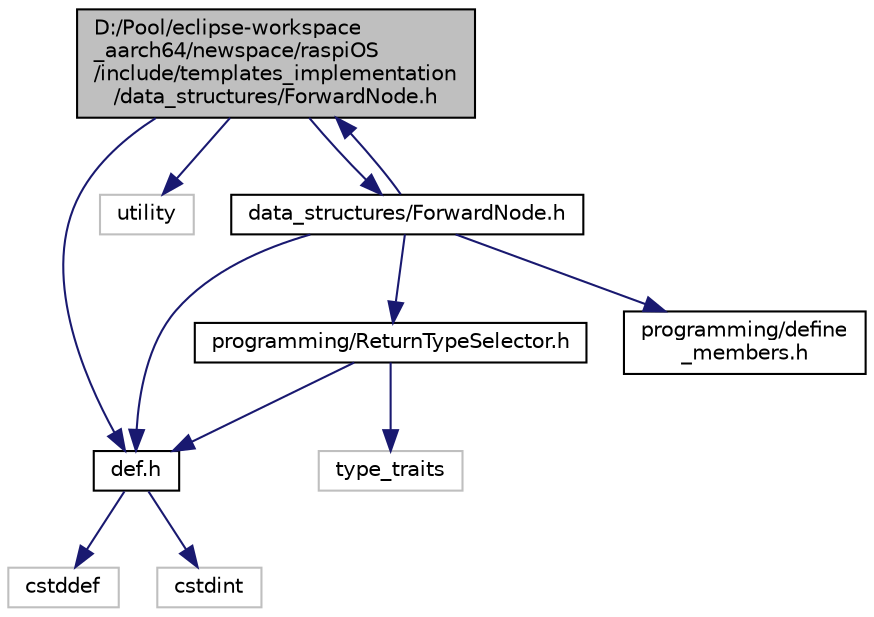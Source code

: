 digraph "D:/Pool/eclipse-workspace_aarch64/newspace/raspiOS/include/templates_implementation/data_structures/ForwardNode.h"
{
  edge [fontname="Helvetica",fontsize="10",labelfontname="Helvetica",labelfontsize="10"];
  node [fontname="Helvetica",fontsize="10",shape=record];
  Node525 [label="D:/Pool/eclipse-workspace\l_aarch64/newspace/raspiOS\l/include/templates_implementation\l/data_structures/ForwardNode.h",height=0.2,width=0.4,color="black", fillcolor="grey75", style="filled", fontcolor="black"];
  Node525 -> Node526 [color="midnightblue",fontsize="10",style="solid",fontname="Helvetica"];
  Node526 [label="def.h",height=0.2,width=0.4,color="black", fillcolor="white", style="filled",URL="$d4/da4/def_8h.html"];
  Node526 -> Node527 [color="midnightblue",fontsize="10",style="solid",fontname="Helvetica"];
  Node527 [label="cstddef",height=0.2,width=0.4,color="grey75", fillcolor="white", style="filled"];
  Node526 -> Node528 [color="midnightblue",fontsize="10",style="solid",fontname="Helvetica"];
  Node528 [label="cstdint",height=0.2,width=0.4,color="grey75", fillcolor="white", style="filled"];
  Node525 -> Node529 [color="midnightblue",fontsize="10",style="solid",fontname="Helvetica"];
  Node529 [label="utility",height=0.2,width=0.4,color="grey75", fillcolor="white", style="filled"];
  Node525 -> Node530 [color="midnightblue",fontsize="10",style="solid",fontname="Helvetica"];
  Node530 [label="data_structures/ForwardNode.h",height=0.2,width=0.4,color="black", fillcolor="white", style="filled",URL="$d7/d32/data__structures_2_forward_node_8h.html"];
  Node530 -> Node526 [color="midnightblue",fontsize="10",style="solid",fontname="Helvetica"];
  Node530 -> Node531 [color="midnightblue",fontsize="10",style="solid",fontname="Helvetica"];
  Node531 [label="programming/ReturnTypeSelector.h",height=0.2,width=0.4,color="black", fillcolor="white", style="filled",URL="$d3/d90/_return_type_selector_8h.html"];
  Node531 -> Node526 [color="midnightblue",fontsize="10",style="solid",fontname="Helvetica"];
  Node531 -> Node532 [color="midnightblue",fontsize="10",style="solid",fontname="Helvetica"];
  Node532 [label="type_traits",height=0.2,width=0.4,color="grey75", fillcolor="white", style="filled"];
  Node530 -> Node533 [color="midnightblue",fontsize="10",style="solid",fontname="Helvetica"];
  Node533 [label="programming/define\l_members.h",height=0.2,width=0.4,color="black", fillcolor="white", style="filled",URL="$d8/d7b/define__members_8h.html"];
  Node530 -> Node525 [color="midnightblue",fontsize="10",style="solid",fontname="Helvetica"];
}
